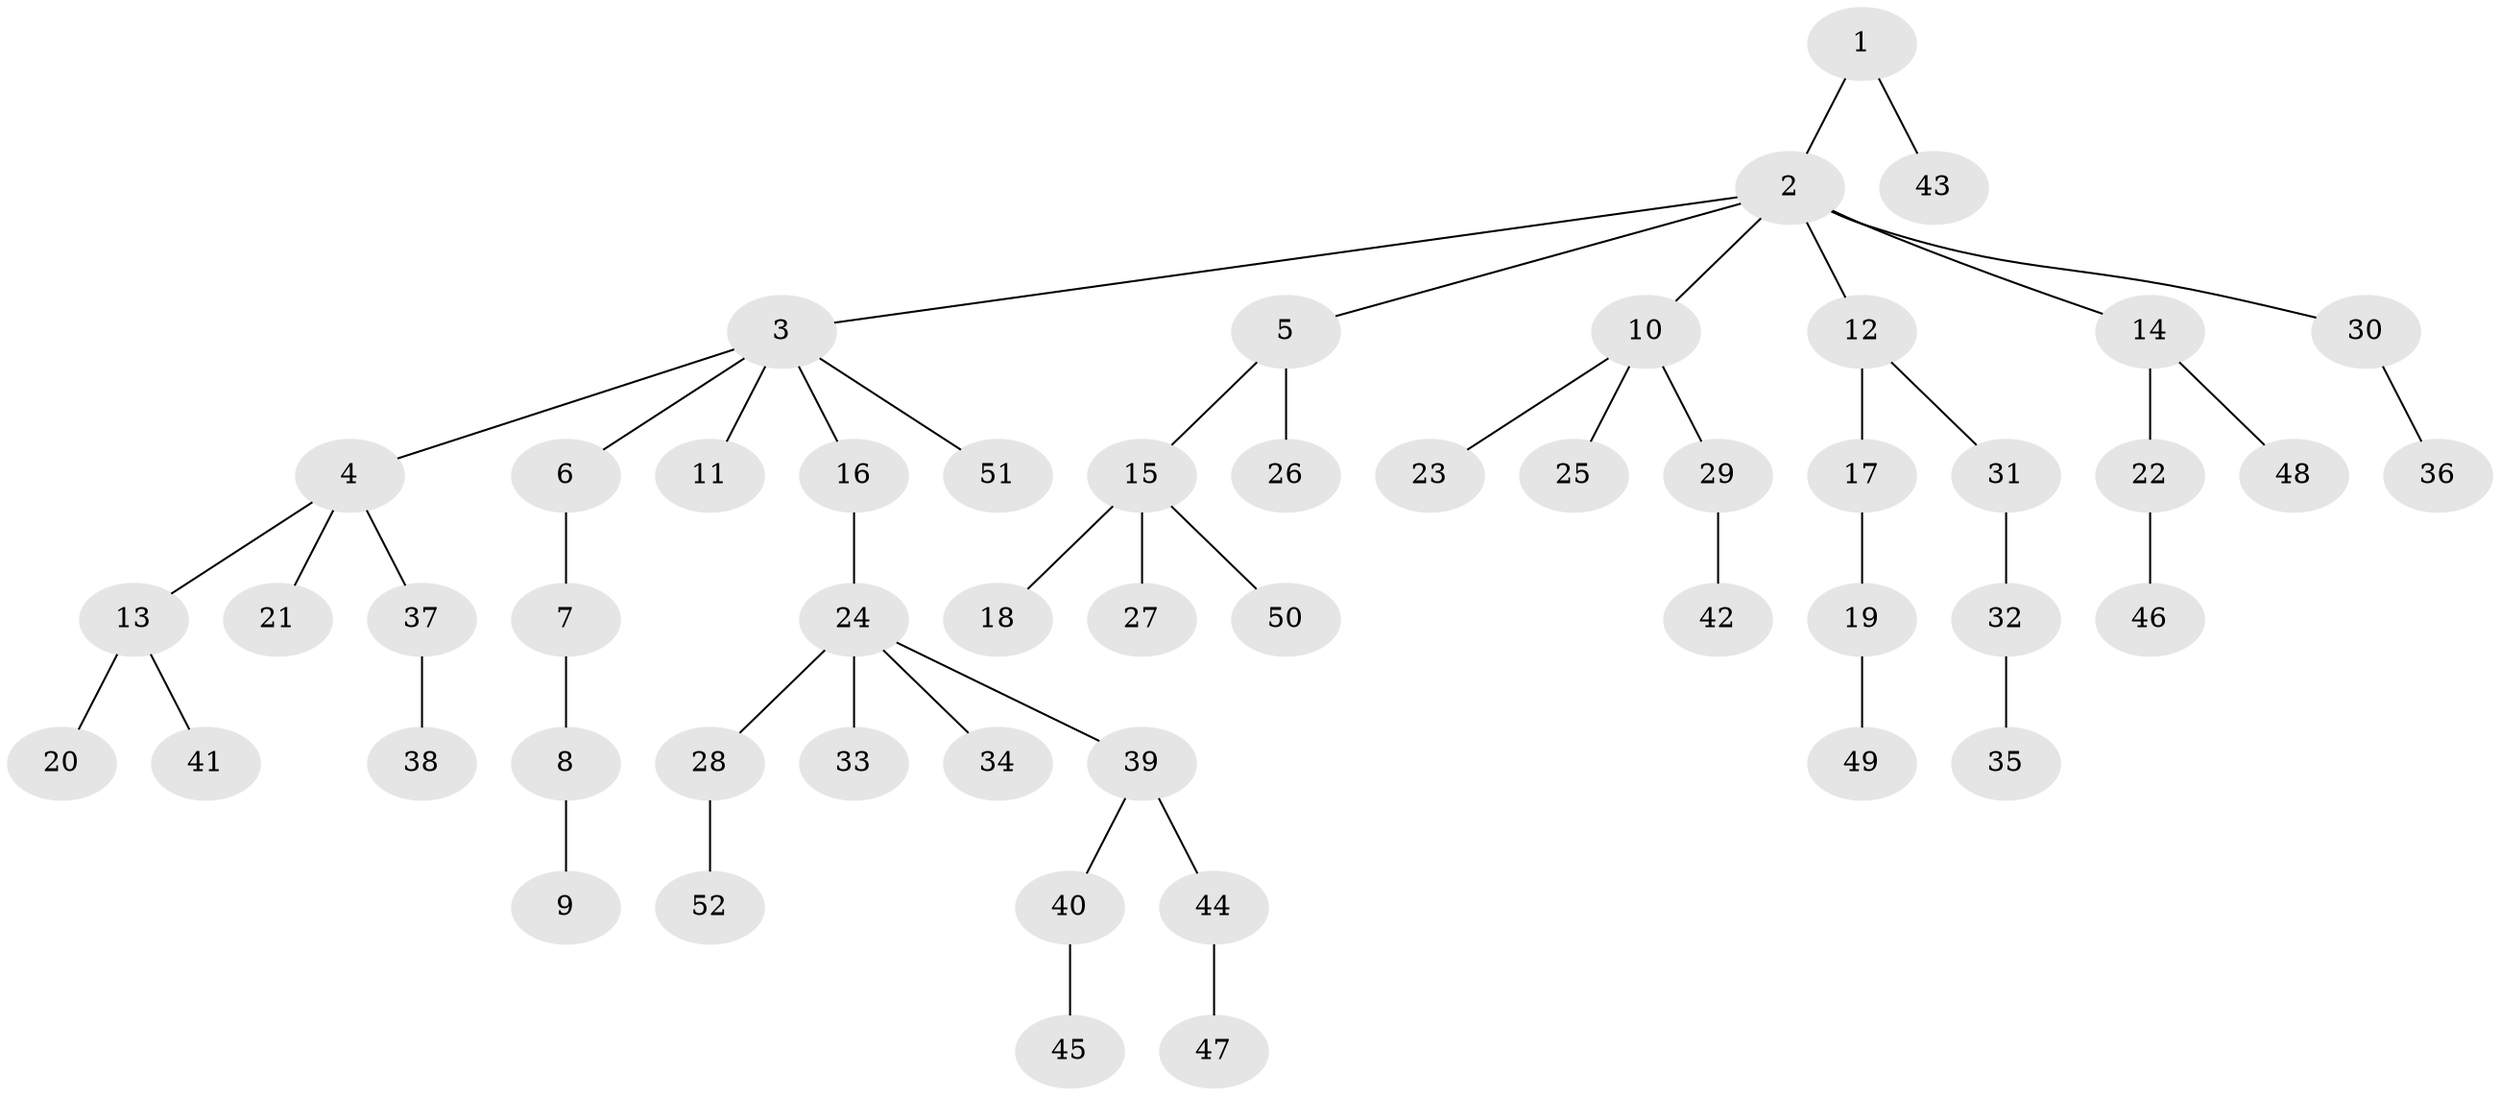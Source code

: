 // Generated by graph-tools (version 1.1) at 2025/02/03/09/25 03:02:20]
// undirected, 52 vertices, 51 edges
graph export_dot {
graph [start="1"]
  node [color=gray90,style=filled];
  1;
  2;
  3;
  4;
  5;
  6;
  7;
  8;
  9;
  10;
  11;
  12;
  13;
  14;
  15;
  16;
  17;
  18;
  19;
  20;
  21;
  22;
  23;
  24;
  25;
  26;
  27;
  28;
  29;
  30;
  31;
  32;
  33;
  34;
  35;
  36;
  37;
  38;
  39;
  40;
  41;
  42;
  43;
  44;
  45;
  46;
  47;
  48;
  49;
  50;
  51;
  52;
  1 -- 2;
  1 -- 43;
  2 -- 3;
  2 -- 5;
  2 -- 10;
  2 -- 12;
  2 -- 14;
  2 -- 30;
  3 -- 4;
  3 -- 6;
  3 -- 11;
  3 -- 16;
  3 -- 51;
  4 -- 13;
  4 -- 21;
  4 -- 37;
  5 -- 15;
  5 -- 26;
  6 -- 7;
  7 -- 8;
  8 -- 9;
  10 -- 23;
  10 -- 25;
  10 -- 29;
  12 -- 17;
  12 -- 31;
  13 -- 20;
  13 -- 41;
  14 -- 22;
  14 -- 48;
  15 -- 18;
  15 -- 27;
  15 -- 50;
  16 -- 24;
  17 -- 19;
  19 -- 49;
  22 -- 46;
  24 -- 28;
  24 -- 33;
  24 -- 34;
  24 -- 39;
  28 -- 52;
  29 -- 42;
  30 -- 36;
  31 -- 32;
  32 -- 35;
  37 -- 38;
  39 -- 40;
  39 -- 44;
  40 -- 45;
  44 -- 47;
}
